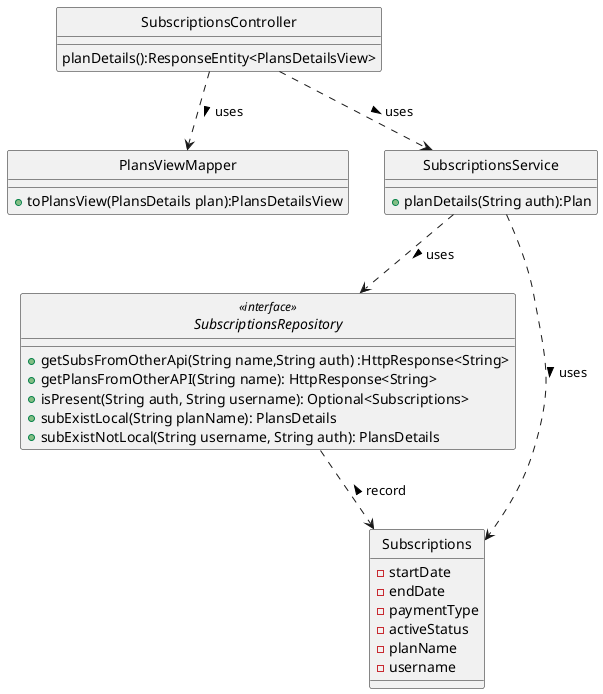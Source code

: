 @startuml
'https://plantuml.com/class-diagram
hide circle
class SubscriptionsRepository <<interface>>



class Subscriptions {
    -startDate
    -endDate
    -paymentType
    -activeStatus
    -planName
    -username
}



class PlansViewMapper{
    +toPlansView(PlansDetails plan):PlansDetailsView
}
class SubscriptionsController{
    planDetails():ResponseEntity<PlansDetailsView>
    }
class SubscriptionsService{
 +planDetails(String auth):Plan
}

interface SubscriptionsRepository
{
+getSubsFromOtherApi(String name,String auth) :HttpResponse<String>
+getPlansFromOtherAPI(String name): HttpResponse<String>
+isPresent(String auth, String username): Optional<Subscriptions>
+subExistLocal(String planName): PlansDetails
+subExistNotLocal(String username, String auth): PlansDetails


}



SubscriptionsController ..> SubscriptionsService: uses >
SubscriptionsService ..> SubscriptionsRepository: uses >
SubscriptionsService ..> Subscriptions: uses >
SubscriptionsRepository ..> Subscriptions: < record
SubscriptionsController ..>PlansViewMapper: uses >
@enduml


